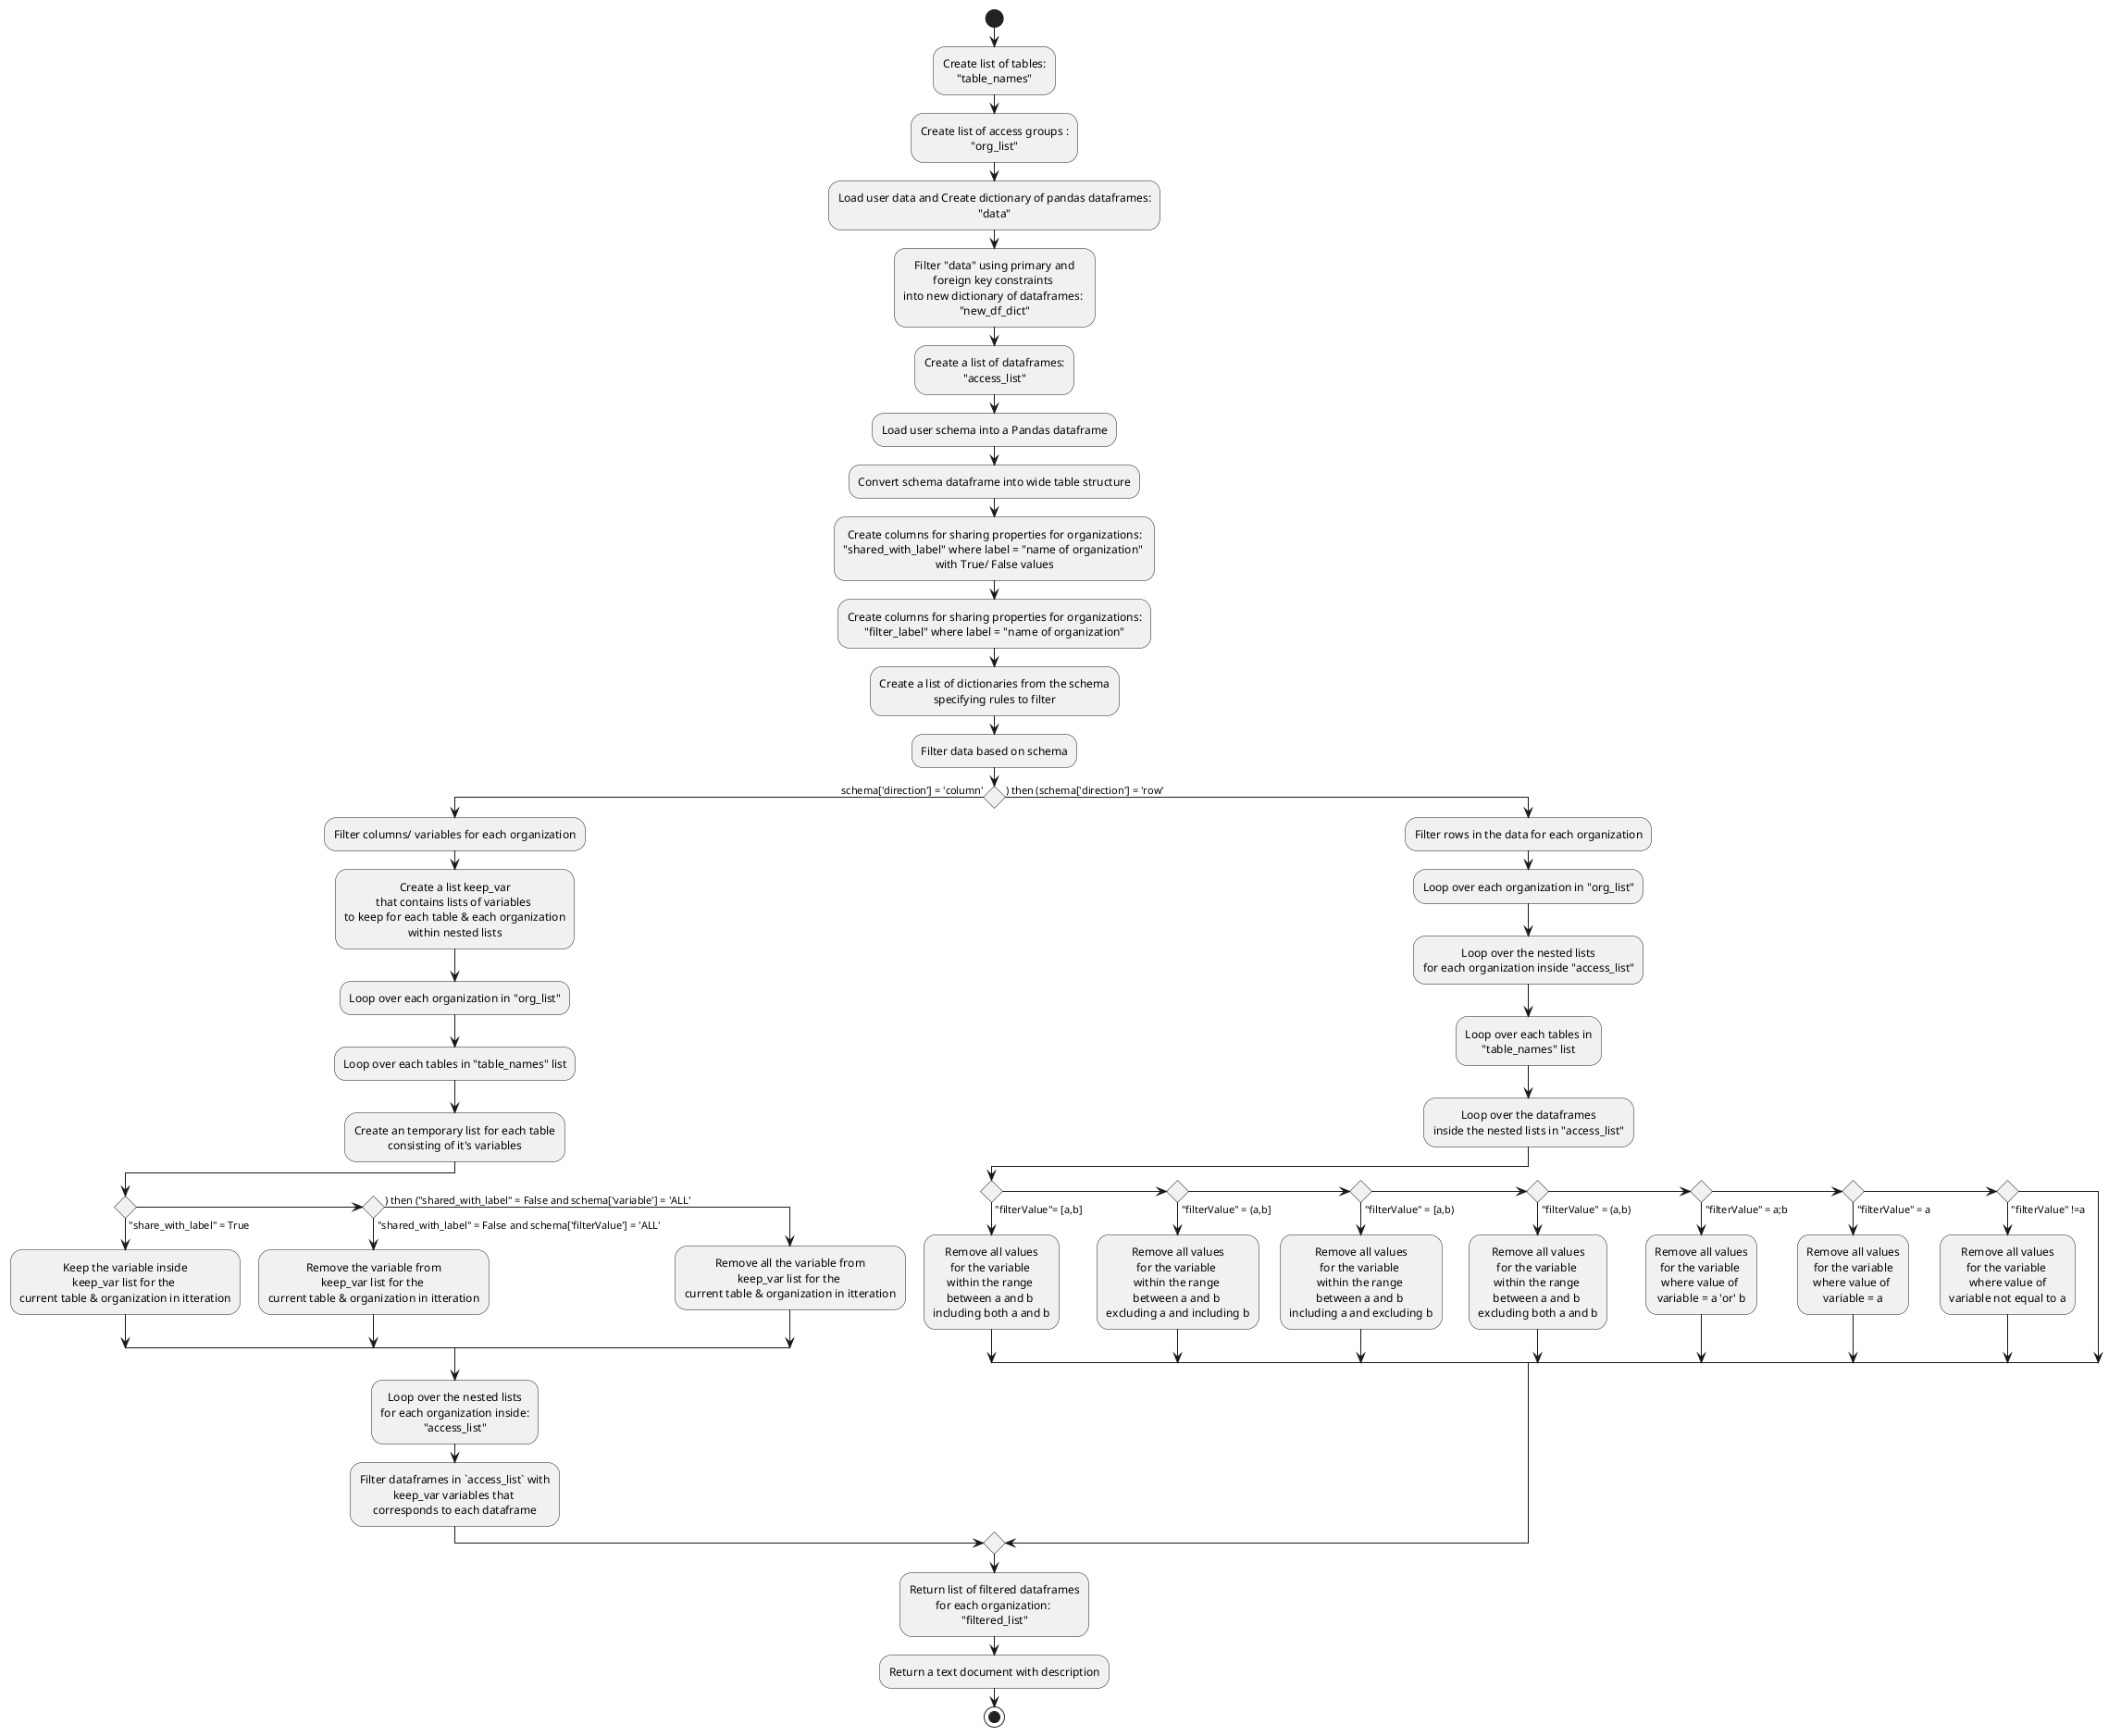 @startuml activitydiagram
skinparam DefaultTextAlignment center
start
:Create list of tables: 
"table_names";
:Create list of access groups : 
"org_list";
:Load user data and Create dictionary of pandas dataframes: 
"data";
:Filter "data" using primary and 
foreign key constraints 
into new dictionary of dataframes: 
"new_df_dict";
:Create a list of dataframes: 
"access_list";
:Load user schema into a Pandas dataframe;
:Convert schema dataframe into wide table structure;
:Create columns for sharing properties for organizations: 
"shared_with_label" where label = "name of organization" 
with True/ False values;
:Create columns for sharing properties for organizations: 
"filter_label" where label = "name of organization";
:Create a list of dictionaries from the schema 
specifying rules to filter;
:Filter data based on schema;
if () then (schema['direction'] = 'column')
:Filter columns/ variables for each organization;
:Create a list keep_var 
that contains lists of variables 
to keep for each table & each organization
within nested lists;
:Loop over each organization in "org_list";
:Loop over each tables in "table_names" list;
:Create an temporary list for each table 
consisting of it's variables;
if () then ("share_with_label" = True)
:Keep the variable inside 
keep_var list for the 
current table & organization in itteration;
elseif () then ("shared_with_label" = False and schema['filterValue'] = 'ALL')
:Remove the variable from 
keep_var list for the 
current table & organization in itteration;
else () then ("shared_with_label" = False and schema['variable'] = 'ALL')
:Remove all the variable from 
keep_var list for the 
current table & organization in itteration;
endif;
:Loop over the nested lists 
for each organization inside:
"access_list";
:Filter dataframes in `access_list` with 
keep_var variables that 
corresponds to each dataframe;
else () then (schema['direction'] = 'row')
:Filter rows in the data for each organization;
:Loop over each organization in "org_list";
:Loop over the nested lists 
for each organization inside "access_list";
:Loop over each tables in 
"table_names" list;
:Loop over the dataframes 
inside the nested lists in "access_list";
if () then ("filterValue"= [a,b])
:Remove all values 
for the variable 
within the range 
between a and b 
including both a and b;
elseif () then ("filterValue" = (a,b])
:Remove all values 
for the variable 
within the range 
between a and b 
excluding a and including b;
elseif () then ("filterValue" = [a,b))
:Remove all values 
for the variable 
within the range 
between a and b 
including a and excluding b;
elseif () then ("filterValue" = (a,b))
:Remove all values 
for the variable 
within the range 
between a and b 
excluding both a and b;
elseif () then ("filterValue" = a;b)
:Remove all values
for the variable 
where value of 
variable = a 'or' b;
elseif () then ("filterValue" = a)
:Remove all values
for the variable
where value of 
variable = a;
elseif () then ("filterValue" !=a)
:Remove all values 
for the variable 
where value of
variable not equal to a;
endif
endif;
:Return list of filtered dataframes 
for each organization: 
"filtered_list";
:Return a text document with description;
stop
@enduml